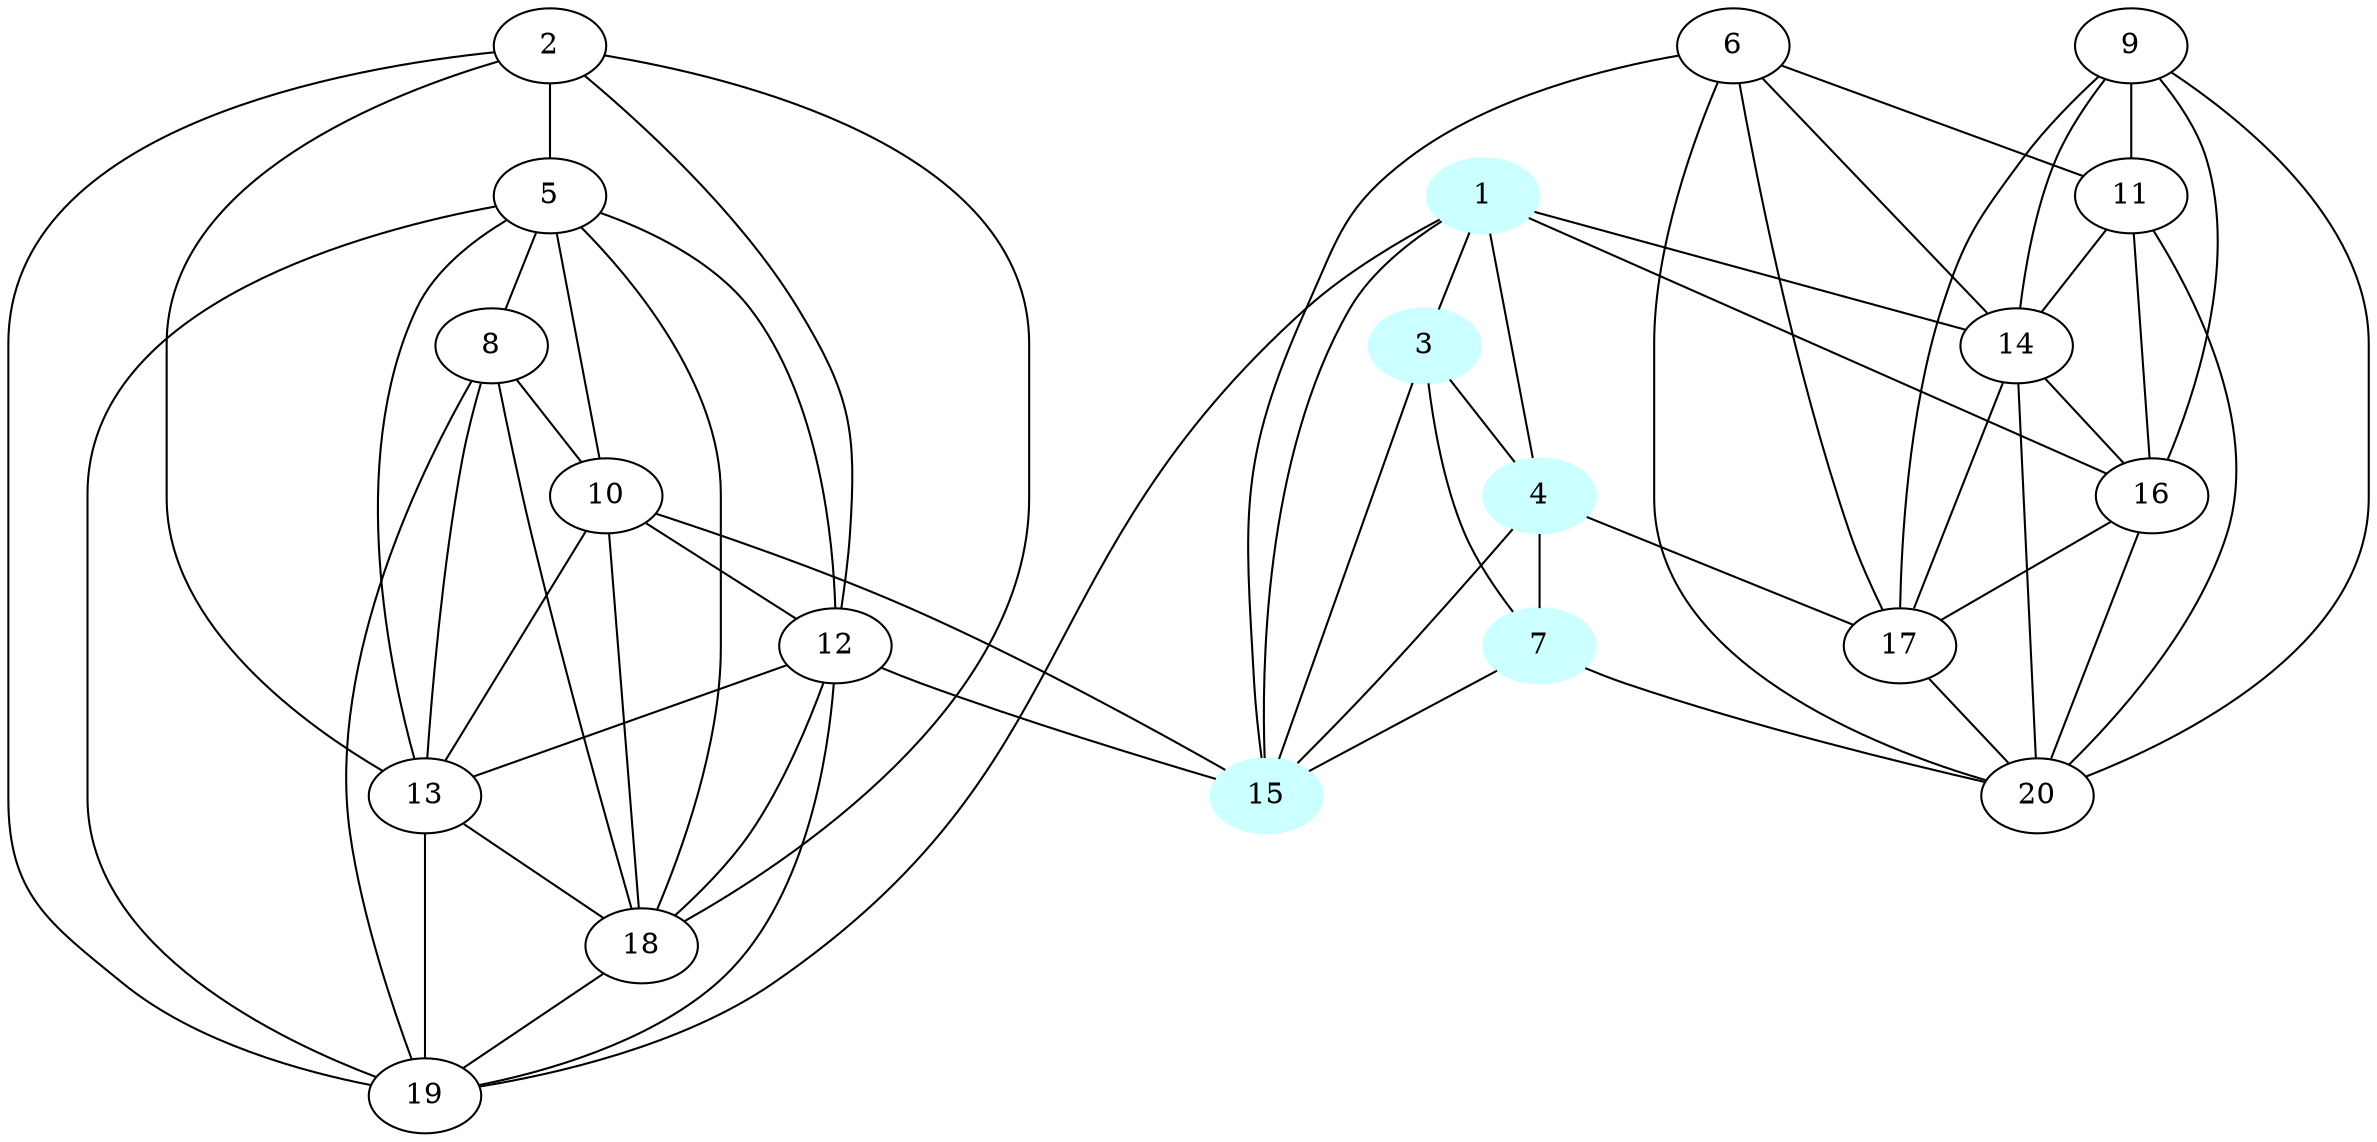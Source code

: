 graph G {
    1 [style=filled, color="#CCFFFF"];
    3 [style=filled, color="#CCFFFF"];
    4 [style=filled, color="#CCFFFF"];
    7 [style=filled, color="#CCFFFF"];
    15 [style=filled, color="#CCFFFF"];
    1 -- 3 [len= 2]
    1 -- 4 [len= 2]
    1 -- 14 [len= 2]
    1 -- 15 [len= 2]
    1 -- 16 [len= 2]
    1 -- 19 [len= 2]
    2 -- 5 [len= 2]
    2 -- 12 [len= 2]
    2 -- 13 [len= 2]
    2 -- 18 [len= 2]
    2 -- 19 [len= 2]
    3 -- 4 [len= 2]
    3 -- 7 [len= 2]
    3 -- 15 [len= 2]
    4 -- 7 [len= 2]
    4 -- 15 [len= 2]
    4 -- 17 [len= 2]
    5 -- 8 [len= 2]
    5 -- 10 [len= 2]
    5 -- 12 [len= 2]
    5 -- 13 [len= 2]
    5 -- 18 [len= 2]
    5 -- 19 [len= 2]
    6 -- 11 [len= 2]
    6 -- 14 [len= 2]
    6 -- 15 [len= 2]
    6 -- 17 [len= 2]
    6 -- 20 [len= 2]
    7 -- 15 [len= 2]
    7 -- 20 [len= 2]
    8 -- 10 [len= 2]
    8 -- 13 [len= 2]
    8 -- 18 [len= 2]
    8 -- 19 [len= 2]
    9 -- 11 [len= 2]
    9 -- 14 [len= 2]
    9 -- 16 [len= 2]
    9 -- 17 [len= 2]
    9 -- 20 [len= 2]
    10 -- 12 [len= 2]
    10 -- 13 [len= 2]
    10 -- 15 [len= 2]
    10 -- 18 [len= 2]
    11 -- 14 [len= 2]
    11 -- 16 [len= 2]
    11 -- 20 [len= 2]
    12 -- 13 [len= 2]
    12 -- 15 [len= 2]
    12 -- 18 [len= 2]
    12 -- 19 [len= 2]
    13 -- 18 [len= 2]
    13 -- 19 [len= 2]
    14 -- 16 [len= 2]
    14 -- 17 [len= 2]
    14 -- 20 [len= 2]
    16 -- 17 [len= 2]
    16 -- 20 [len= 2]
    17 -- 20 [len= 2]
    18 -- 19 [len= 2]
}
